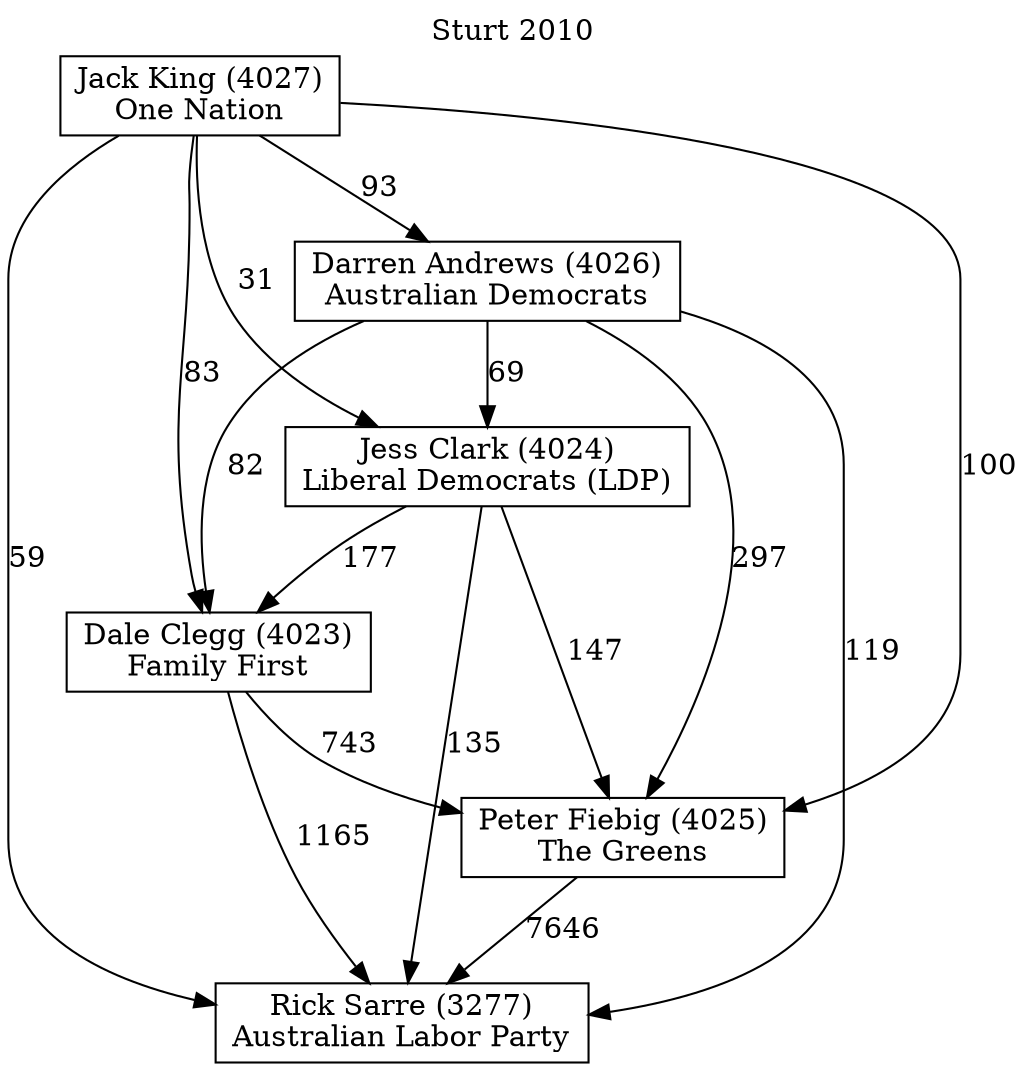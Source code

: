 // House preference flow
digraph "Rick Sarre (3277)_Sturt_2010" {
	graph [label="Sturt 2010" labelloc=t mclimit=10]
	node [shape=box]
	"Rick Sarre (3277)" [label="Rick Sarre (3277)
Australian Labor Party"]
	"Peter Fiebig (4025)" [label="Peter Fiebig (4025)
The Greens"]
	"Dale Clegg (4023)" [label="Dale Clegg (4023)
Family First"]
	"Jess Clark (4024)" [label="Jess Clark (4024)
Liberal Democrats (LDP)"]
	"Darren Andrews (4026)" [label="Darren Andrews (4026)
Australian Democrats"]
	"Jack King (4027)" [label="Jack King (4027)
One Nation"]
	"Peter Fiebig (4025)" -> "Rick Sarre (3277)" [label=7646]
	"Dale Clegg (4023)" -> "Peter Fiebig (4025)" [label=743]
	"Jess Clark (4024)" -> "Dale Clegg (4023)" [label=177]
	"Darren Andrews (4026)" -> "Jess Clark (4024)" [label=69]
	"Jack King (4027)" -> "Darren Andrews (4026)" [label=93]
	"Dale Clegg (4023)" -> "Rick Sarre (3277)" [label=1165]
	"Jess Clark (4024)" -> "Rick Sarre (3277)" [label=135]
	"Darren Andrews (4026)" -> "Rick Sarre (3277)" [label=119]
	"Jack King (4027)" -> "Rick Sarre (3277)" [label=59]
	"Jack King (4027)" -> "Jess Clark (4024)" [label=31]
	"Darren Andrews (4026)" -> "Dale Clegg (4023)" [label=82]
	"Jack King (4027)" -> "Dale Clegg (4023)" [label=83]
	"Jess Clark (4024)" -> "Peter Fiebig (4025)" [label=147]
	"Darren Andrews (4026)" -> "Peter Fiebig (4025)" [label=297]
	"Jack King (4027)" -> "Peter Fiebig (4025)" [label=100]
}
